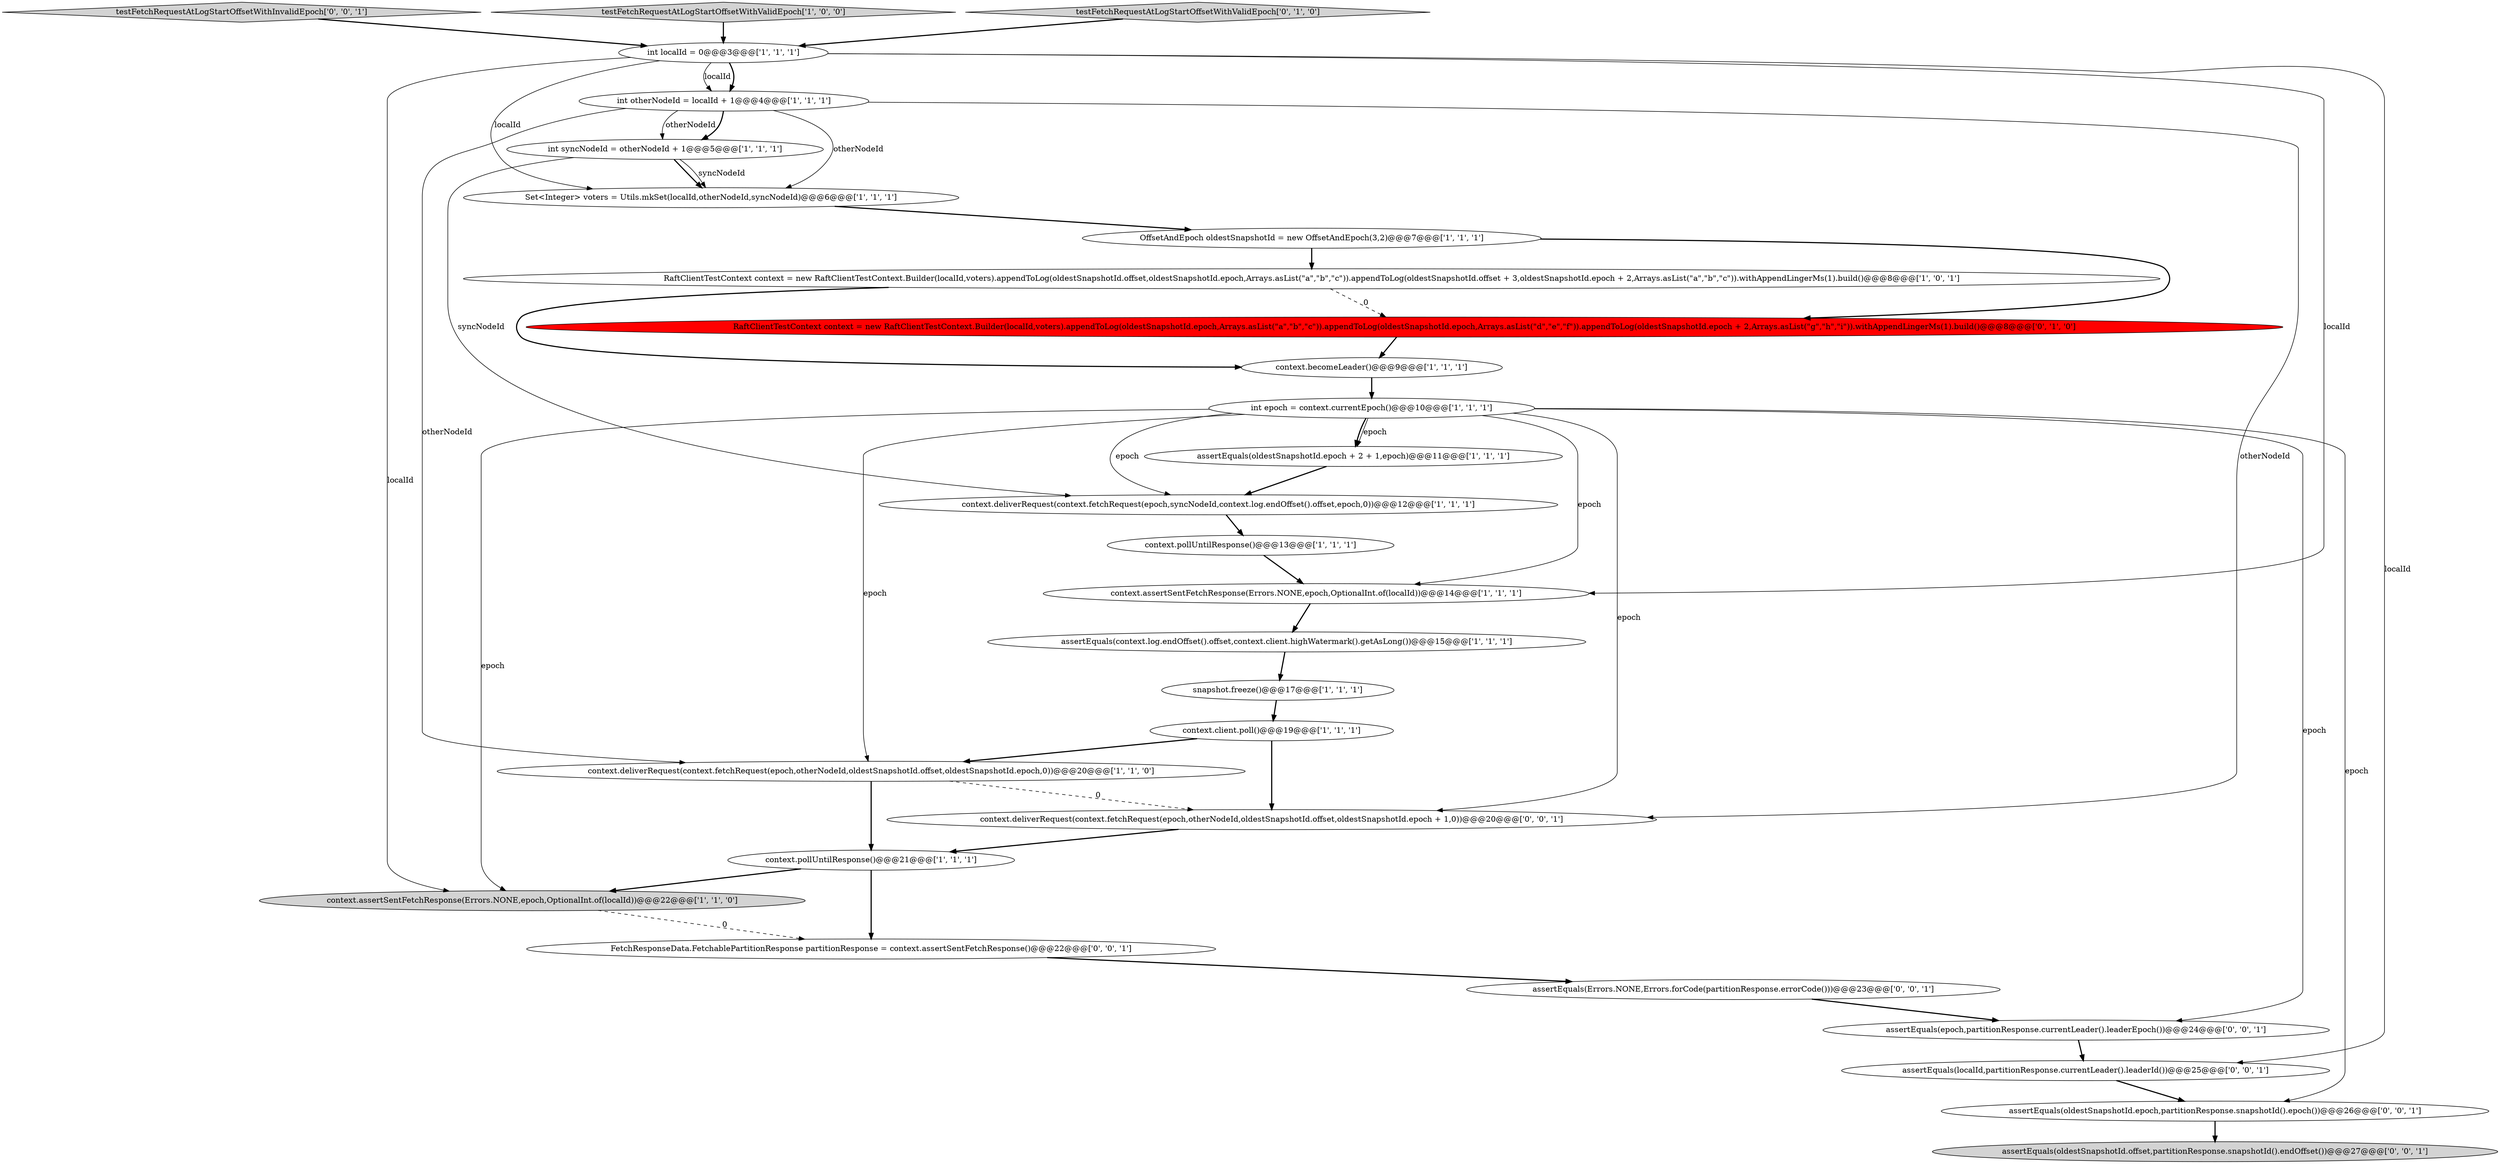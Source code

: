 digraph {
18 [style = filled, label = "context.pollUntilResponse()@@@13@@@['1', '1', '1']", fillcolor = white, shape = ellipse image = "AAA0AAABBB1BBB"];
25 [style = filled, label = "assertEquals(oldestSnapshotId.epoch,partitionResponse.snapshotId().epoch())@@@26@@@['0', '0', '1']", fillcolor = white, shape = ellipse image = "AAA0AAABBB3BBB"];
15 [style = filled, label = "context.deliverRequest(context.fetchRequest(epoch,syncNodeId,context.log.endOffset().offset,epoch,0))@@@12@@@['1', '1', '1']", fillcolor = white, shape = ellipse image = "AAA0AAABBB1BBB"];
4 [style = filled, label = "context.assertSentFetchResponse(Errors.NONE,epoch,OptionalInt.of(localId))@@@14@@@['1', '1', '1']", fillcolor = white, shape = ellipse image = "AAA0AAABBB1BBB"];
17 [style = filled, label = "context.pollUntilResponse()@@@21@@@['1', '1', '1']", fillcolor = white, shape = ellipse image = "AAA0AAABBB1BBB"];
21 [style = filled, label = "testFetchRequestAtLogStartOffsetWithInvalidEpoch['0', '0', '1']", fillcolor = lightgray, shape = diamond image = "AAA0AAABBB3BBB"];
27 [style = filled, label = "FetchResponseData.FetchablePartitionResponse partitionResponse = context.assertSentFetchResponse()@@@22@@@['0', '0', '1']", fillcolor = white, shape = ellipse image = "AAA0AAABBB3BBB"];
23 [style = filled, label = "assertEquals(epoch,partitionResponse.currentLeader().leaderEpoch())@@@24@@@['0', '0', '1']", fillcolor = white, shape = ellipse image = "AAA0AAABBB3BBB"];
0 [style = filled, label = "int syncNodeId = otherNodeId + 1@@@5@@@['1', '1', '1']", fillcolor = white, shape = ellipse image = "AAA0AAABBB1BBB"];
11 [style = filled, label = "context.client.poll()@@@19@@@['1', '1', '1']", fillcolor = white, shape = ellipse image = "AAA0AAABBB1BBB"];
8 [style = filled, label = "testFetchRequestAtLogStartOffsetWithValidEpoch['1', '0', '0']", fillcolor = lightgray, shape = diamond image = "AAA0AAABBB1BBB"];
2 [style = filled, label = "context.assertSentFetchResponse(Errors.NONE,epoch,OptionalInt.of(localId))@@@22@@@['1', '1', '0']", fillcolor = lightgray, shape = ellipse image = "AAA0AAABBB1BBB"];
10 [style = filled, label = "snapshot.freeze()@@@17@@@['1', '1', '1']", fillcolor = white, shape = ellipse image = "AAA0AAABBB1BBB"];
20 [style = filled, label = "RaftClientTestContext context = new RaftClientTestContext.Builder(localId,voters).appendToLog(oldestSnapshotId.epoch,Arrays.asList(\"a\",\"b\",\"c\")).appendToLog(oldestSnapshotId.epoch,Arrays.asList(\"d\",\"e\",\"f\")).appendToLog(oldestSnapshotId.epoch + 2,Arrays.asList(\"g\",\"h\",\"i\")).withAppendLingerMs(1).build()@@@8@@@['0', '1', '0']", fillcolor = red, shape = ellipse image = "AAA1AAABBB2BBB"];
28 [style = filled, label = "context.deliverRequest(context.fetchRequest(epoch,otherNodeId,oldestSnapshotId.offset,oldestSnapshotId.epoch + 1,0))@@@20@@@['0', '0', '1']", fillcolor = white, shape = ellipse image = "AAA0AAABBB3BBB"];
16 [style = filled, label = "RaftClientTestContext context = new RaftClientTestContext.Builder(localId,voters).appendToLog(oldestSnapshotId.offset,oldestSnapshotId.epoch,Arrays.asList(\"a\",\"b\",\"c\")).appendToLog(oldestSnapshotId.offset + 3,oldestSnapshotId.epoch + 2,Arrays.asList(\"a\",\"b\",\"c\")).withAppendLingerMs(1).build()@@@8@@@['1', '0', '1']", fillcolor = white, shape = ellipse image = "AAA0AAABBB1BBB"];
26 [style = filled, label = "assertEquals(Errors.NONE,Errors.forCode(partitionResponse.errorCode()))@@@23@@@['0', '0', '1']", fillcolor = white, shape = ellipse image = "AAA0AAABBB3BBB"];
12 [style = filled, label = "int otherNodeId = localId + 1@@@4@@@['1', '1', '1']", fillcolor = white, shape = ellipse image = "AAA0AAABBB1BBB"];
3 [style = filled, label = "OffsetAndEpoch oldestSnapshotId = new OffsetAndEpoch(3,2)@@@7@@@['1', '1', '1']", fillcolor = white, shape = ellipse image = "AAA0AAABBB1BBB"];
24 [style = filled, label = "assertEquals(oldestSnapshotId.offset,partitionResponse.snapshotId().endOffset())@@@27@@@['0', '0', '1']", fillcolor = lightgray, shape = ellipse image = "AAA0AAABBB3BBB"];
7 [style = filled, label = "context.becomeLeader()@@@9@@@['1', '1', '1']", fillcolor = white, shape = ellipse image = "AAA0AAABBB1BBB"];
19 [style = filled, label = "testFetchRequestAtLogStartOffsetWithValidEpoch['0', '1', '0']", fillcolor = lightgray, shape = diamond image = "AAA0AAABBB2BBB"];
5 [style = filled, label = "context.deliverRequest(context.fetchRequest(epoch,otherNodeId,oldestSnapshotId.offset,oldestSnapshotId.epoch,0))@@@20@@@['1', '1', '0']", fillcolor = white, shape = ellipse image = "AAA0AAABBB1BBB"];
9 [style = filled, label = "Set<Integer> voters = Utils.mkSet(localId,otherNodeId,syncNodeId)@@@6@@@['1', '1', '1']", fillcolor = white, shape = ellipse image = "AAA0AAABBB1BBB"];
13 [style = filled, label = "int localId = 0@@@3@@@['1', '1', '1']", fillcolor = white, shape = ellipse image = "AAA0AAABBB1BBB"];
22 [style = filled, label = "assertEquals(localId,partitionResponse.currentLeader().leaderId())@@@25@@@['0', '0', '1']", fillcolor = white, shape = ellipse image = "AAA0AAABBB3BBB"];
6 [style = filled, label = "assertEquals(oldestSnapshotId.epoch + 2 + 1,epoch)@@@11@@@['1', '1', '1']", fillcolor = white, shape = ellipse image = "AAA0AAABBB1BBB"];
14 [style = filled, label = "assertEquals(context.log.endOffset().offset,context.client.highWatermark().getAsLong())@@@15@@@['1', '1', '1']", fillcolor = white, shape = ellipse image = "AAA0AAABBB1BBB"];
1 [style = filled, label = "int epoch = context.currentEpoch()@@@10@@@['1', '1', '1']", fillcolor = white, shape = ellipse image = "AAA0AAABBB1BBB"];
16->20 [style = dashed, label="0"];
11->28 [style = bold, label=""];
22->25 [style = bold, label=""];
0->9 [style = bold, label=""];
1->25 [style = solid, label="epoch"];
4->14 [style = bold, label=""];
7->1 [style = bold, label=""];
12->5 [style = solid, label="otherNodeId"];
1->2 [style = solid, label="epoch"];
12->9 [style = solid, label="otherNodeId"];
1->28 [style = solid, label="epoch"];
0->9 [style = solid, label="syncNodeId"];
1->23 [style = solid, label="epoch"];
16->7 [style = bold, label=""];
2->27 [style = dashed, label="0"];
14->10 [style = bold, label=""];
12->0 [style = solid, label="otherNodeId"];
13->4 [style = solid, label="localId"];
3->16 [style = bold, label=""];
13->2 [style = solid, label="localId"];
5->17 [style = bold, label=""];
12->0 [style = bold, label=""];
15->18 [style = bold, label=""];
6->15 [style = bold, label=""];
1->15 [style = solid, label="epoch"];
25->24 [style = bold, label=""];
11->5 [style = bold, label=""];
3->20 [style = bold, label=""];
1->6 [style = bold, label=""];
13->12 [style = bold, label=""];
27->26 [style = bold, label=""];
0->15 [style = solid, label="syncNodeId"];
1->6 [style = solid, label="epoch"];
18->4 [style = bold, label=""];
17->2 [style = bold, label=""];
19->13 [style = bold, label=""];
23->22 [style = bold, label=""];
5->28 [style = dashed, label="0"];
26->23 [style = bold, label=""];
13->12 [style = solid, label="localId"];
13->22 [style = solid, label="localId"];
9->3 [style = bold, label=""];
28->17 [style = bold, label=""];
12->28 [style = solid, label="otherNodeId"];
1->4 [style = solid, label="epoch"];
17->27 [style = bold, label=""];
20->7 [style = bold, label=""];
13->9 [style = solid, label="localId"];
1->5 [style = solid, label="epoch"];
8->13 [style = bold, label=""];
21->13 [style = bold, label=""];
10->11 [style = bold, label=""];
}
